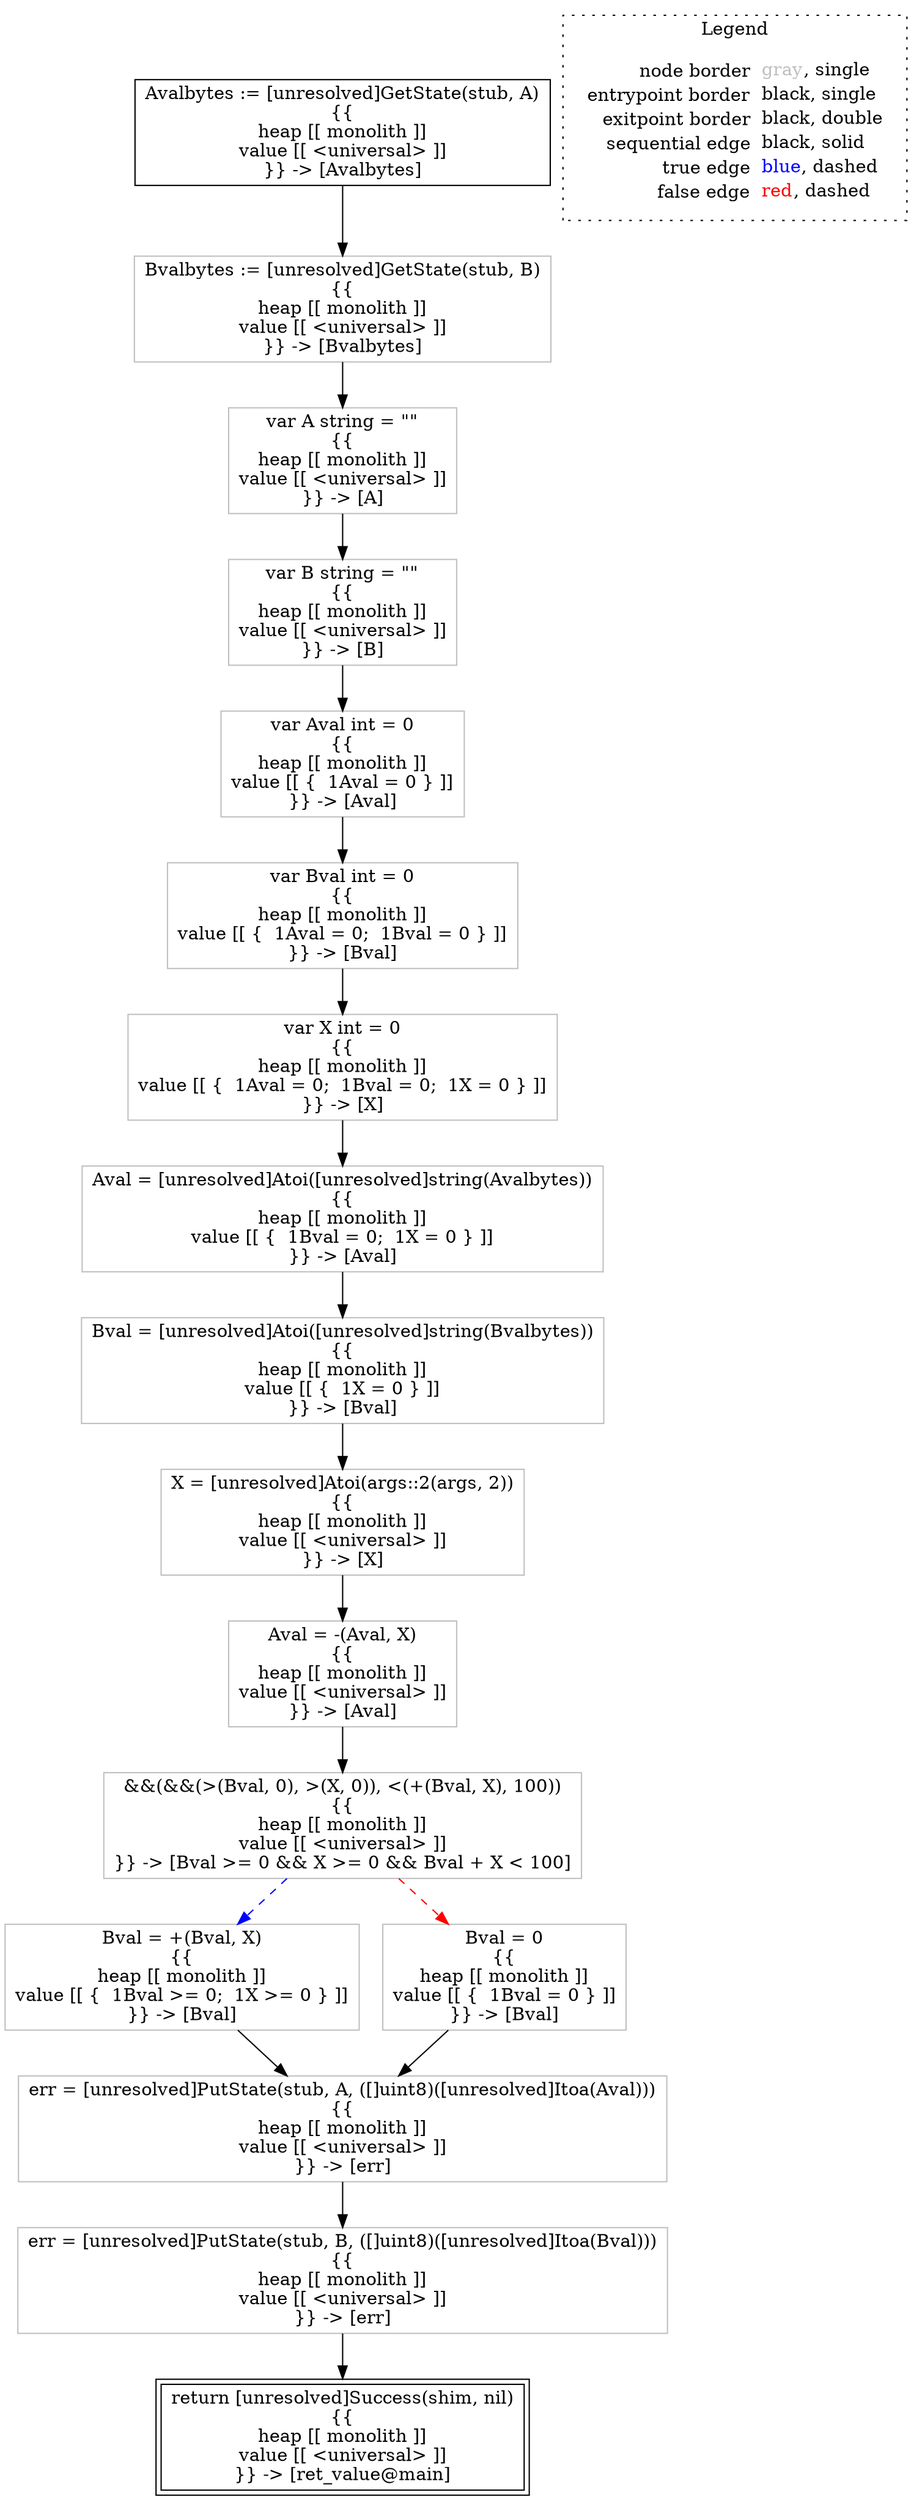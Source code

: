 digraph {
	"node0" [shape="rect",color="black",label=<Avalbytes := [unresolved]GetState(stub, A)<BR/>{{<BR/>heap [[ monolith ]]<BR/>value [[ &lt;universal&gt; ]]<BR/>}} -&gt; [Avalbytes]>];
	"node1" [shape="rect",color="gray",label=<Bval = +(Bval, X)<BR/>{{<BR/>heap [[ monolith ]]<BR/>value [[ {  1Bval &gt;= 0;  1X &gt;= 0 } ]]<BR/>}} -&gt; [Bval]>];
	"node2" [shape="rect",color="gray",label=<var X int = 0<BR/>{{<BR/>heap [[ monolith ]]<BR/>value [[ {  1Aval = 0;  1Bval = 0;  1X = 0 } ]]<BR/>}} -&gt; [X]>];
	"node3" [shape="rect",color="gray",label=<Bval = 0<BR/>{{<BR/>heap [[ monolith ]]<BR/>value [[ {  1Bval = 0 } ]]<BR/>}} -&gt; [Bval]>];
	"node4" [shape="rect",color="gray",label=<Aval = [unresolved]Atoi([unresolved]string(Avalbytes))<BR/>{{<BR/>heap [[ monolith ]]<BR/>value [[ {  1Bval = 0;  1X = 0 } ]]<BR/>}} -&gt; [Aval]>];
	"node5" [shape="rect",color="black",peripheries="2",label=<return [unresolved]Success(shim, nil)<BR/>{{<BR/>heap [[ monolith ]]<BR/>value [[ &lt;universal&gt; ]]<BR/>}} -&gt; [ret_value@main]>];
	"node6" [shape="rect",color="gray",label=<err = [unresolved]PutState(stub, B, ([]uint8)([unresolved]Itoa(Bval)))<BR/>{{<BR/>heap [[ monolith ]]<BR/>value [[ &lt;universal&gt; ]]<BR/>}} -&gt; [err]>];
	"node7" [shape="rect",color="gray",label=<Bval = [unresolved]Atoi([unresolved]string(Bvalbytes))<BR/>{{<BR/>heap [[ monolith ]]<BR/>value [[ {  1X = 0 } ]]<BR/>}} -&gt; [Bval]>];
	"node8" [shape="rect",color="gray",label=<Bvalbytes := [unresolved]GetState(stub, B)<BR/>{{<BR/>heap [[ monolith ]]<BR/>value [[ &lt;universal&gt; ]]<BR/>}} -&gt; [Bvalbytes]>];
	"node9" [shape="rect",color="gray",label=<X = [unresolved]Atoi(args::2(args, 2))<BR/>{{<BR/>heap [[ monolith ]]<BR/>value [[ &lt;universal&gt; ]]<BR/>}} -&gt; [X]>];
	"node10" [shape="rect",color="gray",label=<var B string = &quot;&quot;<BR/>{{<BR/>heap [[ monolith ]]<BR/>value [[ &lt;universal&gt; ]]<BR/>}} -&gt; [B]>];
	"node11" [shape="rect",color="gray",label=<var Aval int = 0<BR/>{{<BR/>heap [[ monolith ]]<BR/>value [[ {  1Aval = 0 } ]]<BR/>}} -&gt; [Aval]>];
	"node12" [shape="rect",color="gray",label=<var Bval int = 0<BR/>{{<BR/>heap [[ monolith ]]<BR/>value [[ {  1Aval = 0;  1Bval = 0 } ]]<BR/>}} -&gt; [Bval]>];
	"node13" [shape="rect",color="gray",label=<&amp;&amp;(&amp;&amp;(&gt;(Bval, 0), &gt;(X, 0)), &lt;(+(Bval, X), 100))<BR/>{{<BR/>heap [[ monolith ]]<BR/>value [[ &lt;universal&gt; ]]<BR/>}} -&gt; [Bval &gt;= 0 &amp;&amp; X &gt;= 0 &amp;&amp; Bval + X &lt; 100]>];
	"node14" [shape="rect",color="gray",label=<Aval = -(Aval, X)<BR/>{{<BR/>heap [[ monolith ]]<BR/>value [[ &lt;universal&gt; ]]<BR/>}} -&gt; [Aval]>];
	"node15" [shape="rect",color="gray",label=<var A string = &quot;&quot;<BR/>{{<BR/>heap [[ monolith ]]<BR/>value [[ &lt;universal&gt; ]]<BR/>}} -&gt; [A]>];
	"node16" [shape="rect",color="gray",label=<err = [unresolved]PutState(stub, A, ([]uint8)([unresolved]Itoa(Aval)))<BR/>{{<BR/>heap [[ monolith ]]<BR/>value [[ &lt;universal&gt; ]]<BR/>}} -&gt; [err]>];
	"node1" -> "node16" [color="black"];
	"node2" -> "node4" [color="black"];
	"node3" -> "node16" [color="black"];
	"node4" -> "node7" [color="black"];
	"node6" -> "node5" [color="black"];
	"node7" -> "node9" [color="black"];
	"node0" -> "node8" [color="black"];
	"node8" -> "node15" [color="black"];
	"node9" -> "node14" [color="black"];
	"node10" -> "node11" [color="black"];
	"node11" -> "node12" [color="black"];
	"node12" -> "node2" [color="black"];
	"node13" -> "node1" [color="blue",style="dashed"];
	"node13" -> "node3" [color="red",style="dashed"];
	"node14" -> "node13" [color="black"];
	"node15" -> "node10" [color="black"];
	"node16" -> "node6" [color="black"];
subgraph cluster_legend {
	label="Legend";
	style=dotted;
	node [shape=plaintext];
	"legend" [label=<<table border="0" cellpadding="2" cellspacing="0" cellborder="0"><tr><td align="right">node border&nbsp;</td><td align="left"><font color="gray">gray</font>, single</td></tr><tr><td align="right">entrypoint border&nbsp;</td><td align="left"><font color="black">black</font>, single</td></tr><tr><td align="right">exitpoint border&nbsp;</td><td align="left"><font color="black">black</font>, double</td></tr><tr><td align="right">sequential edge&nbsp;</td><td align="left"><font color="black">black</font>, solid</td></tr><tr><td align="right">true edge&nbsp;</td><td align="left"><font color="blue">blue</font>, dashed</td></tr><tr><td align="right">false edge&nbsp;</td><td align="left"><font color="red">red</font>, dashed</td></tr></table>>];
}

}
